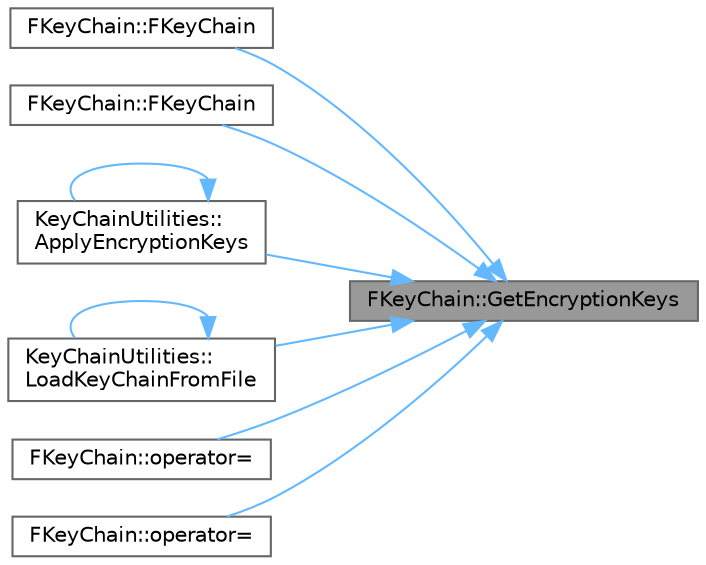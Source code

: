 digraph "FKeyChain::GetEncryptionKeys"
{
 // INTERACTIVE_SVG=YES
 // LATEX_PDF_SIZE
  bgcolor="transparent";
  edge [fontname=Helvetica,fontsize=10,labelfontname=Helvetica,labelfontsize=10];
  node [fontname=Helvetica,fontsize=10,shape=box,height=0.2,width=0.4];
  rankdir="RL";
  Node1 [id="Node000001",label="FKeyChain::GetEncryptionKeys",height=0.2,width=0.4,color="gray40", fillcolor="grey60", style="filled", fontcolor="black",tooltip=" "];
  Node1 -> Node2 [id="edge1_Node000001_Node000002",dir="back",color="steelblue1",style="solid",tooltip=" "];
  Node2 [id="Node000002",label="FKeyChain::FKeyChain",height=0.2,width=0.4,color="grey40", fillcolor="white", style="filled",URL="$d5/d47/structFKeyChain.html#a7557ec78703c6dec9e52cdc03a070de2",tooltip=" "];
  Node1 -> Node3 [id="edge2_Node000001_Node000003",dir="back",color="steelblue1",style="solid",tooltip=" "];
  Node3 [id="Node000003",label="FKeyChain::FKeyChain",height=0.2,width=0.4,color="grey40", fillcolor="white", style="filled",URL="$d5/d47/structFKeyChain.html#abbc545a1c1fbaa0f562691ff65888037",tooltip=" "];
  Node1 -> Node4 [id="edge3_Node000001_Node000004",dir="back",color="steelblue1",style="solid",tooltip=" "];
  Node4 [id="Node000004",label="KeyChainUtilities::\lApplyEncryptionKeys",height=0.2,width=0.4,color="grey40", fillcolor="white", style="filled",URL="$d6/daf/namespaceKeyChainUtilities.html#a64929020d8f1e96bc89bf3d045dc002b",tooltip=" "];
  Node4 -> Node4 [id="edge4_Node000004_Node000004",dir="back",color="steelblue1",style="solid",tooltip=" "];
  Node1 -> Node5 [id="edge5_Node000001_Node000005",dir="back",color="steelblue1",style="solid",tooltip=" "];
  Node5 [id="Node000005",label="KeyChainUtilities::\lLoadKeyChainFromFile",height=0.2,width=0.4,color="grey40", fillcolor="white", style="filled",URL="$d6/daf/namespaceKeyChainUtilities.html#acec2cdf50be95d30f6dc24246d066823",tooltip=" "];
  Node5 -> Node5 [id="edge6_Node000005_Node000005",dir="back",color="steelblue1",style="solid",tooltip=" "];
  Node1 -> Node6 [id="edge7_Node000001_Node000006",dir="back",color="steelblue1",style="solid",tooltip=" "];
  Node6 [id="Node000006",label="FKeyChain::operator=",height=0.2,width=0.4,color="grey40", fillcolor="white", style="filled",URL="$d5/d47/structFKeyChain.html#a648e884dfb37b635bd8e78ccd4fdd3d7",tooltip=" "];
  Node1 -> Node7 [id="edge8_Node000001_Node000007",dir="back",color="steelblue1",style="solid",tooltip=" "];
  Node7 [id="Node000007",label="FKeyChain::operator=",height=0.2,width=0.4,color="grey40", fillcolor="white", style="filled",URL="$d5/d47/structFKeyChain.html#ae87f8fbda4ebd15037255f84aba7e955",tooltip=" "];
}
